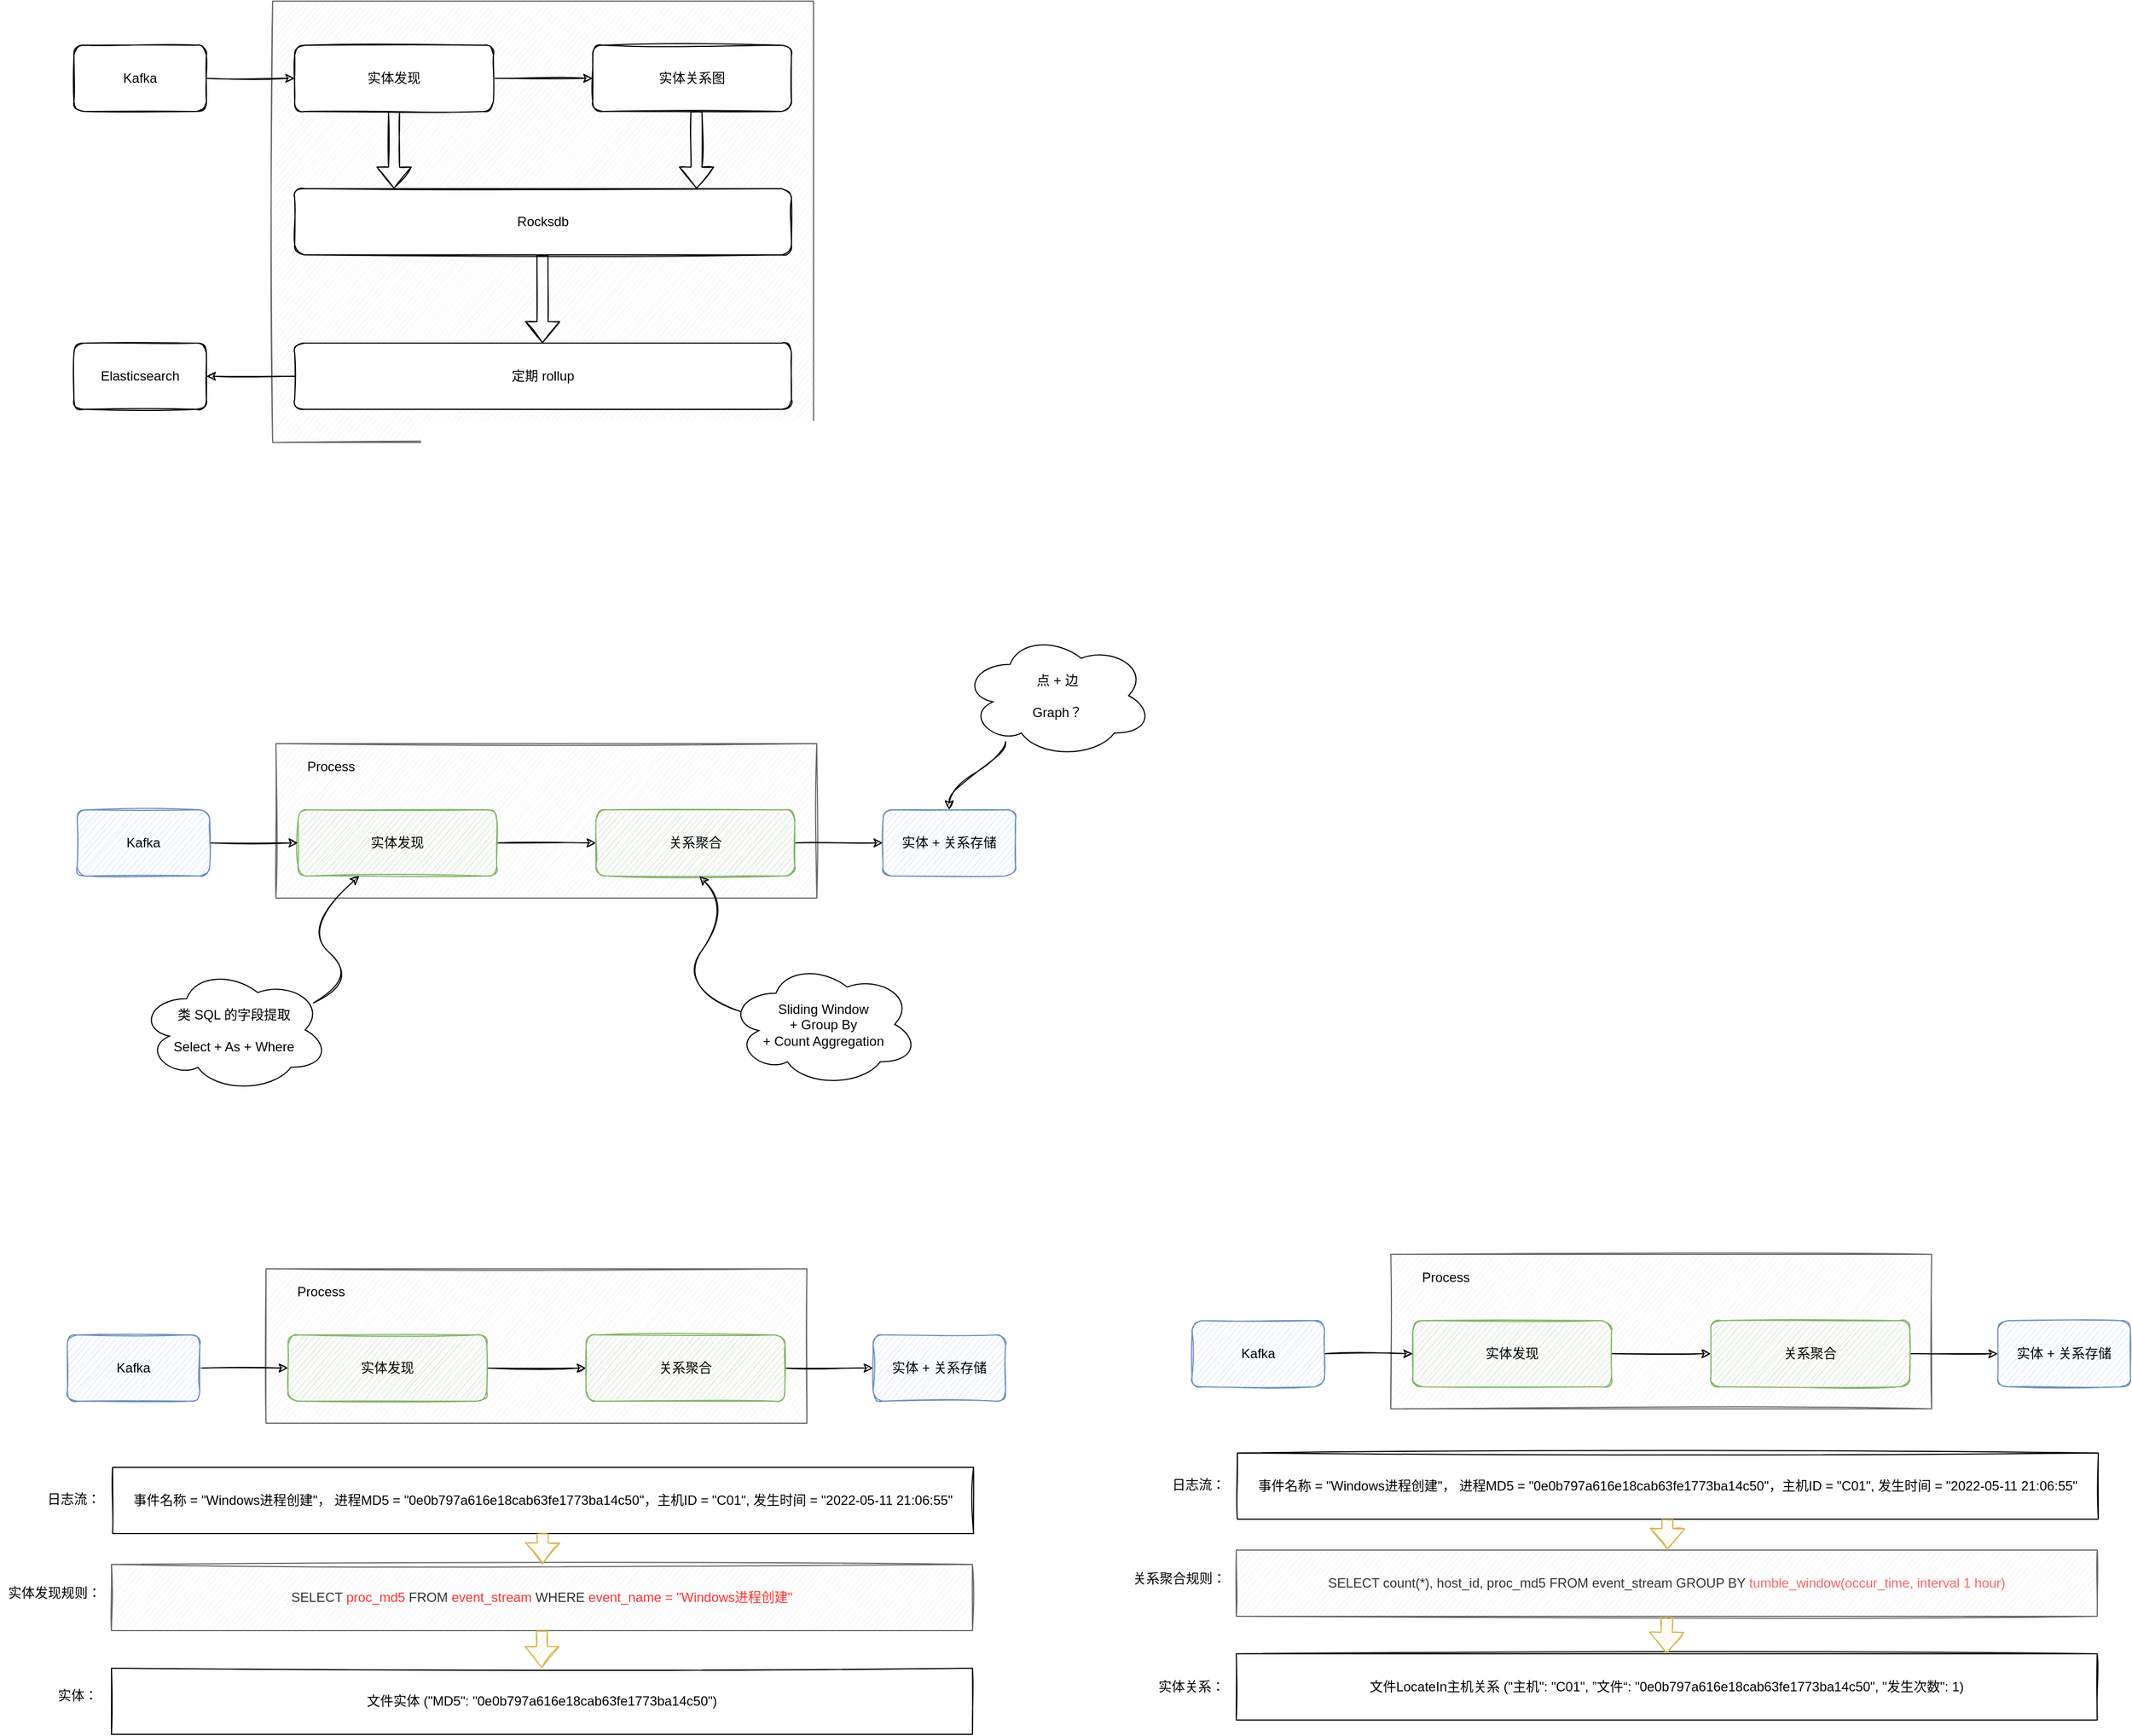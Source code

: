 <mxfile version="18.0.2" type="github">
  <diagram id="Bc4stklnjkjWacHDApCI" name="Page-1">
    <mxGraphModel dx="2035" dy="866" grid="0" gridSize="10" guides="0" tooltips="1" connect="1" arrows="1" fold="1" page="0" pageScale="1" pageWidth="827" pageHeight="1169" math="0" shadow="0">
      <root>
        <mxCell id="0" />
        <mxCell id="1" parent="0" />
        <mxCell id="tYvwkiq_I5TnECn9o_-X-4" value="" style="rounded=0;whiteSpace=wrap;html=1;fillColor=#f5f5f5;fontColor=#333333;strokeColor=#666666;sketch=1;" vertex="1" parent="1">
          <mxGeometry x="227" y="37" width="490" height="400" as="geometry" />
        </mxCell>
        <mxCell id="tYvwkiq_I5TnECn9o_-X-10" style="edgeStyle=orthogonalEdgeStyle;rounded=0;orthogonalLoop=1;jettySize=auto;html=1;fontColor=none;sketch=1;" edge="1" parent="1" source="tYvwkiq_I5TnECn9o_-X-2" target="tYvwkiq_I5TnECn9o_-X-9">
          <mxGeometry relative="1" as="geometry" />
        </mxCell>
        <mxCell id="tYvwkiq_I5TnECn9o_-X-2" value="实体发现" style="rounded=1;whiteSpace=wrap;html=1;sketch=1;" vertex="1" parent="1">
          <mxGeometry x="247" y="77" width="180" height="60" as="geometry" />
        </mxCell>
        <mxCell id="tYvwkiq_I5TnECn9o_-X-3" value="Rocksdb" style="rounded=1;whiteSpace=wrap;html=1;sketch=1;" vertex="1" parent="1">
          <mxGeometry x="247" y="207" width="450" height="60" as="geometry" />
        </mxCell>
        <mxCell id="tYvwkiq_I5TnECn9o_-X-6" value="" style="edgeStyle=orthogonalEdgeStyle;rounded=0;orthogonalLoop=1;jettySize=auto;html=1;entryX=0;entryY=0.5;entryDx=0;entryDy=0;sketch=1;" edge="1" parent="1" source="tYvwkiq_I5TnECn9o_-X-5" target="tYvwkiq_I5TnECn9o_-X-2">
          <mxGeometry relative="1" as="geometry" />
        </mxCell>
        <mxCell id="tYvwkiq_I5TnECn9o_-X-5" value="Kafka" style="rounded=1;whiteSpace=wrap;html=1;sketch=1;" vertex="1" parent="1">
          <mxGeometry x="47" y="77" width="120" height="60" as="geometry" />
        </mxCell>
        <mxCell id="tYvwkiq_I5TnECn9o_-X-7" value="Elasticsearch" style="rounded=1;whiteSpace=wrap;html=1;sketch=1;" vertex="1" parent="1">
          <mxGeometry x="47" y="347" width="120" height="60" as="geometry" />
        </mxCell>
        <mxCell id="tYvwkiq_I5TnECn9o_-X-11" style="edgeStyle=orthogonalEdgeStyle;rounded=0;orthogonalLoop=1;jettySize=auto;html=1;exitX=0;exitY=0.5;exitDx=0;exitDy=0;fontColor=none;sketch=1;" edge="1" parent="1" source="tYvwkiq_I5TnECn9o_-X-8" target="tYvwkiq_I5TnECn9o_-X-7">
          <mxGeometry relative="1" as="geometry" />
        </mxCell>
        <mxCell id="tYvwkiq_I5TnECn9o_-X-8" value="定期 rollup" style="rounded=1;whiteSpace=wrap;html=1;sketch=1;" vertex="1" parent="1">
          <mxGeometry x="247" y="347" width="450" height="60" as="geometry" />
        </mxCell>
        <mxCell id="tYvwkiq_I5TnECn9o_-X-9" value="实体关系图" style="rounded=1;whiteSpace=wrap;html=1;sketch=1;" vertex="1" parent="1">
          <mxGeometry x="517" y="77" width="180" height="60" as="geometry" />
        </mxCell>
        <mxCell id="tYvwkiq_I5TnECn9o_-X-12" value="" style="shape=flexArrow;endArrow=classic;html=1;rounded=0;fontColor=none;exitX=0.5;exitY=1;exitDx=0;exitDy=0;entryX=0.2;entryY=0;entryDx=0;entryDy=0;entryPerimeter=0;sketch=1;" edge="1" parent="1" source="tYvwkiq_I5TnECn9o_-X-2" target="tYvwkiq_I5TnECn9o_-X-3">
          <mxGeometry width="50" height="50" relative="1" as="geometry">
            <mxPoint x="327" y="257" as="sourcePoint" />
            <mxPoint x="377" y="207" as="targetPoint" />
          </mxGeometry>
        </mxCell>
        <mxCell id="tYvwkiq_I5TnECn9o_-X-13" value="" style="shape=flexArrow;endArrow=classic;html=1;rounded=0;fontColor=none;exitX=0.5;exitY=1;exitDx=0;exitDy=0;entryX=0.2;entryY=0;entryDx=0;entryDy=0;entryPerimeter=0;sketch=1;" edge="1" parent="1">
          <mxGeometry width="50" height="50" relative="1" as="geometry">
            <mxPoint x="611" y="137" as="sourcePoint" />
            <mxPoint x="611" y="207" as="targetPoint" />
          </mxGeometry>
        </mxCell>
        <mxCell id="tYvwkiq_I5TnECn9o_-X-14" value="" style="shape=flexArrow;endArrow=classic;html=1;rounded=0;fontColor=none;exitX=0.5;exitY=1;exitDx=0;exitDy=0;entryX=0.499;entryY=0;entryDx=0;entryDy=0;entryPerimeter=0;sketch=1;" edge="1" parent="1" target="tYvwkiq_I5TnECn9o_-X-8">
          <mxGeometry width="50" height="50" relative="1" as="geometry">
            <mxPoint x="471.5" y="267" as="sourcePoint" />
            <mxPoint x="471.5" y="337" as="targetPoint" />
          </mxGeometry>
        </mxCell>
        <mxCell id="tYvwkiq_I5TnECn9o_-X-17" value="" style="rounded=0;whiteSpace=wrap;html=1;fillColor=#f5f5f5;fontColor=#333333;strokeColor=#666666;shadow=0;sketch=1;" vertex="1" parent="1">
          <mxGeometry x="230" y="710" width="490" height="140" as="geometry" />
        </mxCell>
        <mxCell id="tYvwkiq_I5TnECn9o_-X-18" style="edgeStyle=orthogonalEdgeStyle;rounded=0;orthogonalLoop=1;jettySize=auto;html=1;fontColor=none;shadow=0;sketch=1;" edge="1" parent="1" source="tYvwkiq_I5TnECn9o_-X-19" target="tYvwkiq_I5TnECn9o_-X-26">
          <mxGeometry relative="1" as="geometry" />
        </mxCell>
        <mxCell id="tYvwkiq_I5TnECn9o_-X-19" value="实体发现" style="rounded=1;whiteSpace=wrap;html=1;shadow=0;sketch=1;fillColor=#d5e8d4;strokeColor=#82b366;" vertex="1" parent="1">
          <mxGeometry x="250" y="770" width="180" height="60" as="geometry" />
        </mxCell>
        <mxCell id="tYvwkiq_I5TnECn9o_-X-21" value="" style="edgeStyle=orthogonalEdgeStyle;rounded=0;orthogonalLoop=1;jettySize=auto;html=1;entryX=0;entryY=0.5;entryDx=0;entryDy=0;shadow=0;sketch=1;" edge="1" parent="1" source="tYvwkiq_I5TnECn9o_-X-22" target="tYvwkiq_I5TnECn9o_-X-19">
          <mxGeometry relative="1" as="geometry" />
        </mxCell>
        <mxCell id="tYvwkiq_I5TnECn9o_-X-22" value="Kafka" style="rounded=1;whiteSpace=wrap;html=1;shadow=0;sketch=1;fillColor=#dae8fc;strokeColor=#6c8ebf;" vertex="1" parent="1">
          <mxGeometry x="50" y="770" width="120" height="60" as="geometry" />
        </mxCell>
        <mxCell id="tYvwkiq_I5TnECn9o_-X-32" style="edgeStyle=orthogonalEdgeStyle;rounded=0;orthogonalLoop=1;jettySize=auto;html=1;exitX=1;exitY=0.5;exitDx=0;exitDy=0;entryX=0;entryY=0.5;entryDx=0;entryDy=0;fontColor=none;shadow=0;sketch=1;" edge="1" parent="1" source="tYvwkiq_I5TnECn9o_-X-26" target="tYvwkiq_I5TnECn9o_-X-31">
          <mxGeometry relative="1" as="geometry" />
        </mxCell>
        <mxCell id="tYvwkiq_I5TnECn9o_-X-26" value="关系聚合" style="rounded=1;whiteSpace=wrap;html=1;shadow=0;sketch=1;fillColor=#d5e8d4;strokeColor=#82b366;" vertex="1" parent="1">
          <mxGeometry x="520" y="770" width="180" height="60" as="geometry" />
        </mxCell>
        <mxCell id="tYvwkiq_I5TnECn9o_-X-31" value="实体 + 关系存储" style="rounded=1;whiteSpace=wrap;html=1;shadow=0;sketch=1;fillColor=#dae8fc;strokeColor=#6c8ebf;" vertex="1" parent="1">
          <mxGeometry x="780" y="770" width="120" height="60" as="geometry" />
        </mxCell>
        <mxCell id="tYvwkiq_I5TnECn9o_-X-34" value="Process" style="text;html=1;strokeColor=none;fillColor=none;align=center;verticalAlign=middle;whiteSpace=wrap;rounded=0;shadow=0;fontColor=none;sketch=1;" vertex="1" parent="1">
          <mxGeometry x="250" y="716" width="60" height="30" as="geometry" />
        </mxCell>
        <mxCell id="tYvwkiq_I5TnECn9o_-X-36" value="" style="curved=1;endArrow=classic;html=1;rounded=0;shadow=0;sketch=1;fontColor=none;exitX=1;exitY=0;exitDx=0;exitDy=0;" edge="1" parent="1" target="tYvwkiq_I5TnECn9o_-X-19">
          <mxGeometry width="50" height="50" relative="1" as="geometry">
            <mxPoint x="264" y="945" as="sourcePoint" />
            <mxPoint x="304" y="875" as="targetPoint" />
            <Array as="points">
              <mxPoint x="304" y="925" />
              <mxPoint x="254" y="875" />
            </Array>
          </mxGeometry>
        </mxCell>
        <mxCell id="tYvwkiq_I5TnECn9o_-X-37" value="类 SQL 的字段提取&lt;br&gt;&lt;br&gt;Select + As + Where" style="ellipse;shape=cloud;whiteSpace=wrap;html=1;shadow=0;fontColor=none;" vertex="1" parent="1">
          <mxGeometry x="106" y="913" width="172" height="113" as="geometry" />
        </mxCell>
        <mxCell id="tYvwkiq_I5TnECn9o_-X-38" value="" style="curved=1;endArrow=classic;html=1;rounded=0;shadow=0;sketch=1;fontColor=none;exitX=0.07;exitY=0.4;exitDx=0;exitDy=0;exitPerimeter=0;" edge="1" parent="1" source="tYvwkiq_I5TnECn9o_-X-39">
          <mxGeometry width="50" height="50" relative="1" as="geometry">
            <mxPoint x="572" y="945" as="sourcePoint" />
            <mxPoint x="613.6" y="830" as="targetPoint" />
            <Array as="points">
              <mxPoint x="592" y="932" />
              <mxPoint x="642" y="860" />
            </Array>
          </mxGeometry>
        </mxCell>
        <mxCell id="tYvwkiq_I5TnECn9o_-X-39" value="Sliding Window &lt;br&gt;+ Group By&lt;br&gt;+ Count Aggregation" style="ellipse;shape=cloud;whiteSpace=wrap;html=1;shadow=0;fontColor=none;" vertex="1" parent="1">
          <mxGeometry x="640" y="908" width="172" height="113" as="geometry" />
        </mxCell>
        <mxCell id="tYvwkiq_I5TnECn9o_-X-40" value="点 + 边&lt;br&gt;&lt;br&gt;Graph？" style="ellipse;shape=cloud;whiteSpace=wrap;html=1;shadow=0;fontColor=none;" vertex="1" parent="1">
          <mxGeometry x="852" y="610" width="172" height="113" as="geometry" />
        </mxCell>
        <mxCell id="tYvwkiq_I5TnECn9o_-X-41" value="" style="curved=1;endArrow=classic;html=1;rounded=0;shadow=0;sketch=1;fontColor=none;exitX=0.226;exitY=0.869;exitDx=0;exitDy=0;exitPerimeter=0;entryX=0.5;entryY=0;entryDx=0;entryDy=0;" edge="1" parent="1" source="tYvwkiq_I5TnECn9o_-X-40" target="tYvwkiq_I5TnECn9o_-X-31">
          <mxGeometry width="50" height="50" relative="1" as="geometry">
            <mxPoint x="662.04" y="963.2" as="sourcePoint" />
            <mxPoint x="623.6" y="840" as="targetPoint" />
            <Array as="points">
              <mxPoint x="892" y="717" />
              <mxPoint x="840" y="753" />
            </Array>
          </mxGeometry>
        </mxCell>
        <mxCell id="tYvwkiq_I5TnECn9o_-X-42" value="" style="rounded=0;whiteSpace=wrap;html=1;fillColor=#f5f5f5;fontColor=#333333;strokeColor=#666666;shadow=0;sketch=1;" vertex="1" parent="1">
          <mxGeometry x="221" y="1186" width="490" height="140" as="geometry" />
        </mxCell>
        <mxCell id="tYvwkiq_I5TnECn9o_-X-43" style="edgeStyle=orthogonalEdgeStyle;rounded=0;orthogonalLoop=1;jettySize=auto;html=1;fontColor=none;shadow=0;sketch=1;" edge="1" parent="1" source="tYvwkiq_I5TnECn9o_-X-44" target="tYvwkiq_I5TnECn9o_-X-48">
          <mxGeometry relative="1" as="geometry" />
        </mxCell>
        <mxCell id="tYvwkiq_I5TnECn9o_-X-44" value="实体发现" style="rounded=1;whiteSpace=wrap;html=1;shadow=0;sketch=1;fillColor=#d5e8d4;strokeColor=#82b366;" vertex="1" parent="1">
          <mxGeometry x="241" y="1246" width="180" height="60" as="geometry" />
        </mxCell>
        <mxCell id="tYvwkiq_I5TnECn9o_-X-45" value="" style="edgeStyle=orthogonalEdgeStyle;rounded=0;orthogonalLoop=1;jettySize=auto;html=1;entryX=0;entryY=0.5;entryDx=0;entryDy=0;shadow=0;sketch=1;" edge="1" parent="1" source="tYvwkiq_I5TnECn9o_-X-46" target="tYvwkiq_I5TnECn9o_-X-44">
          <mxGeometry relative="1" as="geometry" />
        </mxCell>
        <mxCell id="tYvwkiq_I5TnECn9o_-X-46" value="Kafka" style="rounded=1;whiteSpace=wrap;html=1;shadow=0;sketch=1;fillColor=#dae8fc;strokeColor=#6c8ebf;" vertex="1" parent="1">
          <mxGeometry x="41" y="1246" width="120" height="60" as="geometry" />
        </mxCell>
        <mxCell id="tYvwkiq_I5TnECn9o_-X-47" style="edgeStyle=orthogonalEdgeStyle;rounded=0;orthogonalLoop=1;jettySize=auto;html=1;exitX=1;exitY=0.5;exitDx=0;exitDy=0;entryX=0;entryY=0.5;entryDx=0;entryDy=0;fontColor=none;shadow=0;sketch=1;" edge="1" parent="1" source="tYvwkiq_I5TnECn9o_-X-48" target="tYvwkiq_I5TnECn9o_-X-49">
          <mxGeometry relative="1" as="geometry" />
        </mxCell>
        <mxCell id="tYvwkiq_I5TnECn9o_-X-48" value="关系聚合" style="rounded=1;whiteSpace=wrap;html=1;shadow=0;sketch=1;fillColor=#d5e8d4;strokeColor=#82b366;" vertex="1" parent="1">
          <mxGeometry x="511" y="1246" width="180" height="60" as="geometry" />
        </mxCell>
        <mxCell id="tYvwkiq_I5TnECn9o_-X-49" value="实体 + 关系存储" style="rounded=1;whiteSpace=wrap;html=1;shadow=0;sketch=1;fillColor=#dae8fc;strokeColor=#6c8ebf;" vertex="1" parent="1">
          <mxGeometry x="771" y="1246" width="120" height="60" as="geometry" />
        </mxCell>
        <mxCell id="tYvwkiq_I5TnECn9o_-X-50" value="Process" style="text;html=1;strokeColor=none;fillColor=none;align=center;verticalAlign=middle;whiteSpace=wrap;rounded=0;shadow=0;fontColor=none;sketch=1;" vertex="1" parent="1">
          <mxGeometry x="241" y="1192" width="60" height="30" as="geometry" />
        </mxCell>
        <mxCell id="tYvwkiq_I5TnECn9o_-X-53" value="事件名称 = &quot;Windows进程创建&quot;， 进程MD5 = &quot;0e0b797a616e18cab63fe1773ba14c50&quot;，主机ID = &quot;C01&quot;, 发生时间 = &quot;2022-05-11 21:06:55&quot;" style="rounded=0;whiteSpace=wrap;html=1;shadow=0;sketch=1;" vertex="1" parent="1">
          <mxGeometry x="82" y="1366" width="780" height="60" as="geometry" />
        </mxCell>
        <mxCell id="tYvwkiq_I5TnECn9o_-X-54" value="SELECT &lt;font color=&quot;#ff3333&quot;&gt;proc_md5 &lt;/font&gt;FROM &lt;font color=&quot;#ff3333&quot;&gt;event_stream &lt;/font&gt;WHERE &lt;font color=&quot;#ff3333&quot;&gt;event_name = &quot;Windows进程创建&quot;&lt;/font&gt;" style="rounded=0;whiteSpace=wrap;html=1;shadow=0;sketch=1;fillColor=#f5f5f5;strokeColor=#666666;fontColor=#333333;" vertex="1" parent="1">
          <mxGeometry x="81" y="1454" width="780" height="60" as="geometry" />
        </mxCell>
        <mxCell id="tYvwkiq_I5TnECn9o_-X-55" value="" style="shape=flexArrow;endArrow=classic;html=1;rounded=0;shadow=0;sketch=1;fontColor=#FF3333;fillColor=#fff2cc;strokeColor=#d6b656;" edge="1" parent="1" source="tYvwkiq_I5TnECn9o_-X-53" target="tYvwkiq_I5TnECn9o_-X-54">
          <mxGeometry width="50" height="50" relative="1" as="geometry">
            <mxPoint x="433" y="1477" as="sourcePoint" />
            <mxPoint x="462" y="1610" as="targetPoint" />
          </mxGeometry>
        </mxCell>
        <mxCell id="tYvwkiq_I5TnECn9o_-X-58" value="&lt;font color=&quot;#000000&quot;&gt;日志流：&lt;/font&gt;" style="text;html=1;strokeColor=none;fillColor=none;align=center;verticalAlign=middle;whiteSpace=wrap;rounded=0;shadow=0;sketch=1;fontColor=#FF3333;" vertex="1" parent="1">
          <mxGeometry x="17" y="1380" width="60" height="30" as="geometry" />
        </mxCell>
        <mxCell id="tYvwkiq_I5TnECn9o_-X-59" value="&lt;font color=&quot;#000000&quot;&gt;实体发现规则：&lt;/font&gt;" style="text;html=1;strokeColor=none;fillColor=none;align=center;verticalAlign=middle;whiteSpace=wrap;rounded=0;shadow=0;sketch=1;fontColor=#FF3333;" vertex="1" parent="1">
          <mxGeometry x="-20" y="1465" width="99" height="30" as="geometry" />
        </mxCell>
        <mxCell id="tYvwkiq_I5TnECn9o_-X-60" value="文件实体 (&quot;MD5&quot;: &quot;0e0b797a616e18cab63fe1773ba14c50&quot;)" style="rounded=0;whiteSpace=wrap;html=1;shadow=0;sketch=1;" vertex="1" parent="1">
          <mxGeometry x="81" y="1548" width="780" height="60" as="geometry" />
        </mxCell>
        <mxCell id="tYvwkiq_I5TnECn9o_-X-61" value="" style="shape=flexArrow;endArrow=classic;html=1;rounded=0;shadow=0;sketch=1;fontColor=#FF3333;fillColor=#fff2cc;strokeColor=#d6b656;" edge="1" parent="1" source="tYvwkiq_I5TnECn9o_-X-54" target="tYvwkiq_I5TnECn9o_-X-60">
          <mxGeometry width="50" height="50" relative="1" as="geometry">
            <mxPoint x="481.659" y="1436" as="sourcePoint" />
            <mxPoint x="481.341" y="1464" as="targetPoint" />
          </mxGeometry>
        </mxCell>
        <mxCell id="tYvwkiq_I5TnECn9o_-X-62" value="&lt;font color=&quot;#000000&quot;&gt;实体：&lt;/font&gt;" style="text;html=1;strokeColor=none;fillColor=none;align=center;verticalAlign=middle;whiteSpace=wrap;rounded=0;shadow=0;sketch=1;fontColor=#FF3333;" vertex="1" parent="1">
          <mxGeometry x="1" y="1558" width="99" height="30" as="geometry" />
        </mxCell>
        <mxCell id="tYvwkiq_I5TnECn9o_-X-63" value="" style="rounded=0;whiteSpace=wrap;html=1;fillColor=#f5f5f5;fontColor=#333333;strokeColor=#666666;shadow=0;sketch=1;" vertex="1" parent="1">
          <mxGeometry x="1240" y="1173" width="490" height="140" as="geometry" />
        </mxCell>
        <mxCell id="tYvwkiq_I5TnECn9o_-X-64" style="edgeStyle=orthogonalEdgeStyle;rounded=0;orthogonalLoop=1;jettySize=auto;html=1;fontColor=none;shadow=0;sketch=1;" edge="1" parent="1" source="tYvwkiq_I5TnECn9o_-X-65" target="tYvwkiq_I5TnECn9o_-X-69">
          <mxGeometry relative="1" as="geometry" />
        </mxCell>
        <mxCell id="tYvwkiq_I5TnECn9o_-X-65" value="实体发现" style="rounded=1;whiteSpace=wrap;html=1;shadow=0;sketch=1;fillColor=#d5e8d4;strokeColor=#82b366;" vertex="1" parent="1">
          <mxGeometry x="1260" y="1233" width="180" height="60" as="geometry" />
        </mxCell>
        <mxCell id="tYvwkiq_I5TnECn9o_-X-66" value="" style="edgeStyle=orthogonalEdgeStyle;rounded=0;orthogonalLoop=1;jettySize=auto;html=1;entryX=0;entryY=0.5;entryDx=0;entryDy=0;shadow=0;sketch=1;" edge="1" parent="1" source="tYvwkiq_I5TnECn9o_-X-67" target="tYvwkiq_I5TnECn9o_-X-65">
          <mxGeometry relative="1" as="geometry" />
        </mxCell>
        <mxCell id="tYvwkiq_I5TnECn9o_-X-67" value="Kafka" style="rounded=1;whiteSpace=wrap;html=1;shadow=0;sketch=1;fillColor=#dae8fc;strokeColor=#6c8ebf;" vertex="1" parent="1">
          <mxGeometry x="1060" y="1233" width="120" height="60" as="geometry" />
        </mxCell>
        <mxCell id="tYvwkiq_I5TnECn9o_-X-68" style="edgeStyle=orthogonalEdgeStyle;rounded=0;orthogonalLoop=1;jettySize=auto;html=1;exitX=1;exitY=0.5;exitDx=0;exitDy=0;entryX=0;entryY=0.5;entryDx=0;entryDy=0;fontColor=none;shadow=0;sketch=1;" edge="1" parent="1" source="tYvwkiq_I5TnECn9o_-X-69" target="tYvwkiq_I5TnECn9o_-X-70">
          <mxGeometry relative="1" as="geometry" />
        </mxCell>
        <mxCell id="tYvwkiq_I5TnECn9o_-X-69" value="关系聚合" style="rounded=1;whiteSpace=wrap;html=1;shadow=0;sketch=1;fillColor=#d5e8d4;strokeColor=#82b366;" vertex="1" parent="1">
          <mxGeometry x="1530" y="1233" width="180" height="60" as="geometry" />
        </mxCell>
        <mxCell id="tYvwkiq_I5TnECn9o_-X-70" value="实体 + 关系存储" style="rounded=1;whiteSpace=wrap;html=1;shadow=0;sketch=1;fillColor=#dae8fc;strokeColor=#6c8ebf;" vertex="1" parent="1">
          <mxGeometry x="1790" y="1233" width="120" height="60" as="geometry" />
        </mxCell>
        <mxCell id="tYvwkiq_I5TnECn9o_-X-71" value="Process" style="text;html=1;strokeColor=none;fillColor=none;align=center;verticalAlign=middle;whiteSpace=wrap;rounded=0;shadow=0;fontColor=none;sketch=1;" vertex="1" parent="1">
          <mxGeometry x="1260" y="1179" width="60" height="30" as="geometry" />
        </mxCell>
        <mxCell id="tYvwkiq_I5TnECn9o_-X-72" value="事件名称 = &quot;Windows进程创建&quot;， 进程MD5 = &quot;0e0b797a616e18cab63fe1773ba14c50&quot;，主机ID = &quot;C01&quot;, 发生时间 = &quot;2022-05-11 21:06:55&quot;" style="rounded=0;whiteSpace=wrap;html=1;shadow=0;sketch=1;" vertex="1" parent="1">
          <mxGeometry x="1101" y="1353" width="780" height="60" as="geometry" />
        </mxCell>
        <mxCell id="tYvwkiq_I5TnECn9o_-X-73" value="SELECT count(*), host_id, proc_md5 FROM event_stream GROUP BY &lt;font color=&quot;#ff6666&quot;&gt;tumble_window(occur_time, interval 1 hour)&lt;/font&gt;" style="rounded=0;whiteSpace=wrap;html=1;shadow=0;sketch=1;fillColor=#f5f5f5;strokeColor=#666666;fontColor=#333333;" vertex="1" parent="1">
          <mxGeometry x="1100" y="1441" width="780" height="60" as="geometry" />
        </mxCell>
        <mxCell id="tYvwkiq_I5TnECn9o_-X-74" value="" style="shape=flexArrow;endArrow=classic;html=1;rounded=0;shadow=0;sketch=1;fontColor=#FF3333;fillColor=#fff2cc;strokeColor=#d6b656;" edge="1" parent="1" source="tYvwkiq_I5TnECn9o_-X-72" target="tYvwkiq_I5TnECn9o_-X-73">
          <mxGeometry width="50" height="50" relative="1" as="geometry">
            <mxPoint x="1452" y="1464" as="sourcePoint" />
            <mxPoint x="1481" y="1597" as="targetPoint" />
          </mxGeometry>
        </mxCell>
        <mxCell id="tYvwkiq_I5TnECn9o_-X-75" value="&lt;font color=&quot;#000000&quot;&gt;日志流：&lt;/font&gt;" style="text;html=1;strokeColor=none;fillColor=none;align=center;verticalAlign=middle;whiteSpace=wrap;rounded=0;shadow=0;sketch=1;fontColor=#FF3333;" vertex="1" parent="1">
          <mxGeometry x="1036" y="1367" width="60" height="30" as="geometry" />
        </mxCell>
        <mxCell id="tYvwkiq_I5TnECn9o_-X-76" value="&lt;font color=&quot;#000000&quot;&gt;关系聚合规则：&lt;/font&gt;" style="text;html=1;strokeColor=none;fillColor=none;align=center;verticalAlign=middle;whiteSpace=wrap;rounded=0;shadow=0;sketch=1;fontColor=#FF3333;" vertex="1" parent="1">
          <mxGeometry x="999" y="1452" width="99" height="30" as="geometry" />
        </mxCell>
        <mxCell id="tYvwkiq_I5TnECn9o_-X-77" value="文件LocateIn主机关系 (&quot;主机&quot;: &quot;C01&quot;, ”文件“: &quot;0e0b797a616e18cab63fe1773ba14c50&quot;, &quot;发生次数&quot;: 1)" style="rounded=0;whiteSpace=wrap;html=1;shadow=0;sketch=1;" vertex="1" parent="1">
          <mxGeometry x="1100" y="1535" width="780" height="60" as="geometry" />
        </mxCell>
        <mxCell id="tYvwkiq_I5TnECn9o_-X-78" value="" style="shape=flexArrow;endArrow=classic;html=1;rounded=0;shadow=0;sketch=1;fontColor=#FF3333;fillColor=#fff2cc;strokeColor=#d6b656;" edge="1" parent="1" source="tYvwkiq_I5TnECn9o_-X-73" target="tYvwkiq_I5TnECn9o_-X-77">
          <mxGeometry width="50" height="50" relative="1" as="geometry">
            <mxPoint x="1500.659" y="1423" as="sourcePoint" />
            <mxPoint x="1500.341" y="1451" as="targetPoint" />
          </mxGeometry>
        </mxCell>
        <mxCell id="tYvwkiq_I5TnECn9o_-X-79" value="&lt;font color=&quot;#000000&quot;&gt;实体关系：&lt;/font&gt;" style="text;html=1;strokeColor=none;fillColor=none;align=center;verticalAlign=middle;whiteSpace=wrap;rounded=0;shadow=0;sketch=1;fontColor=#FF3333;" vertex="1" parent="1">
          <mxGeometry x="1010" y="1550" width="99" height="30" as="geometry" />
        </mxCell>
      </root>
    </mxGraphModel>
  </diagram>
</mxfile>
